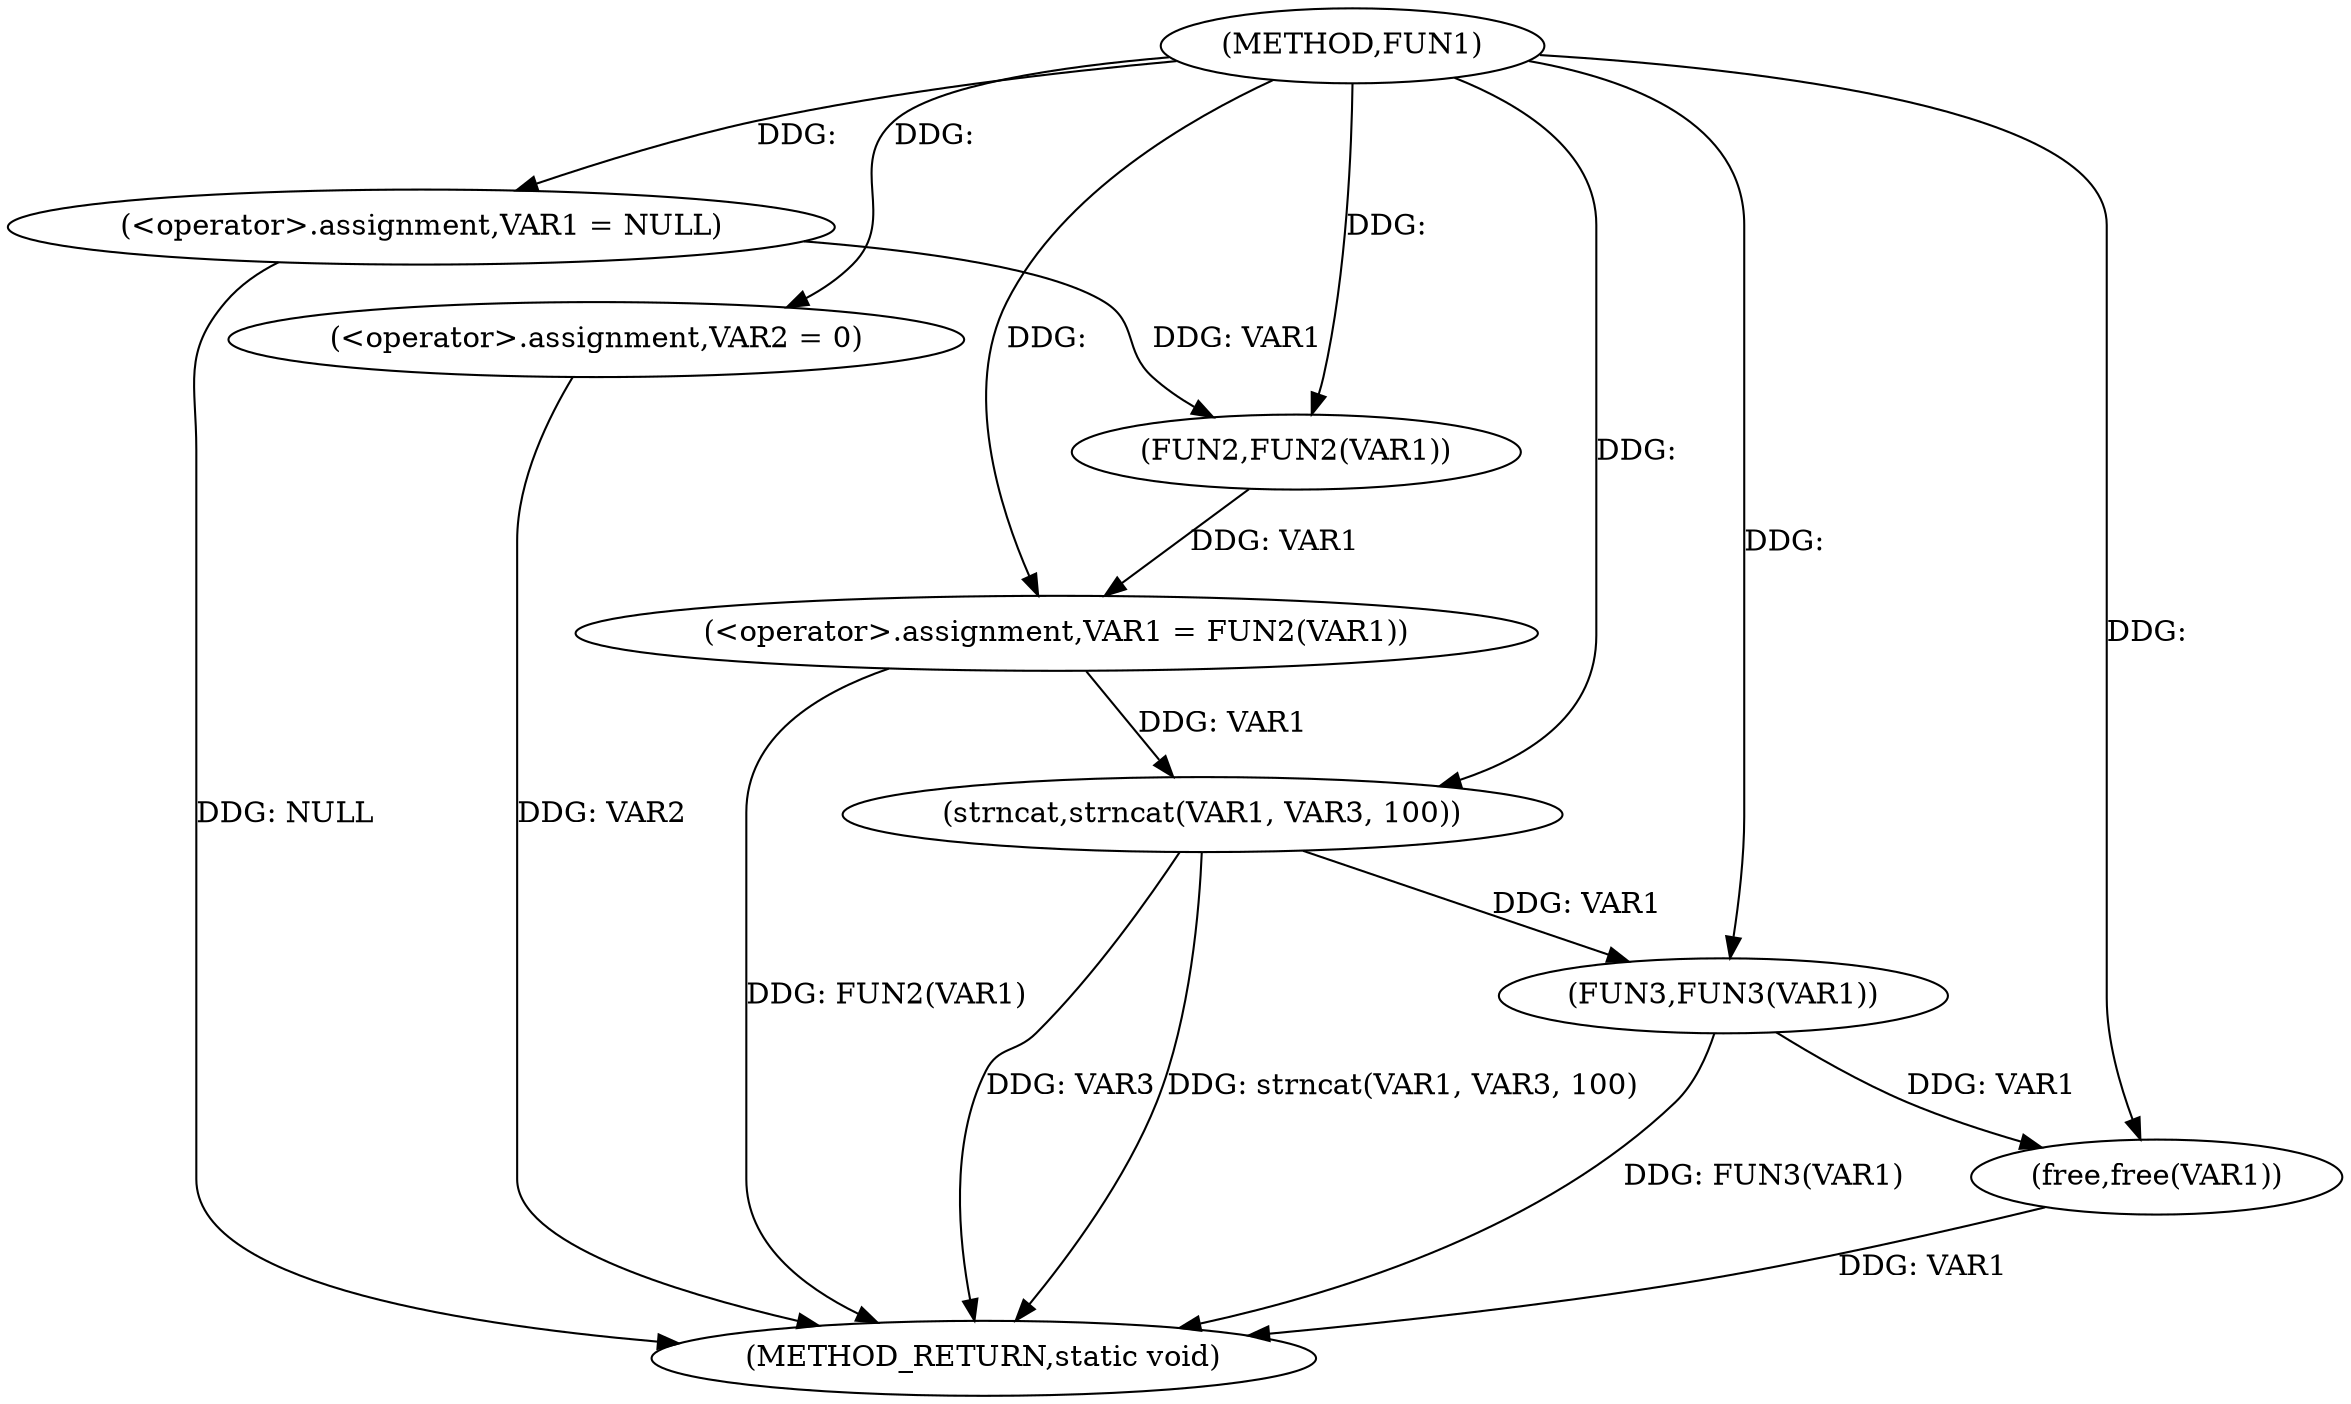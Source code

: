 digraph FUN1 {  
"1000100" [label = "(METHOD,FUN1)" ]
"1000123" [label = "(METHOD_RETURN,static void)" ]
"1000103" [label = "(<operator>.assignment,VAR1 = NULL)" ]
"1000106" [label = "(<operator>.assignment,VAR2 = 0)" ]
"1000109" [label = "(<operator>.assignment,VAR1 = FUN2(VAR1))" ]
"1000111" [label = "(FUN2,FUN2(VAR1))" ]
"1000115" [label = "(strncat,strncat(VAR1, VAR3, 100))" ]
"1000119" [label = "(FUN3,FUN3(VAR1))" ]
"1000121" [label = "(free,free(VAR1))" ]
  "1000115" -> "1000123"  [ label = "DDG: VAR3"] 
  "1000106" -> "1000123"  [ label = "DDG: VAR2"] 
  "1000103" -> "1000123"  [ label = "DDG: NULL"] 
  "1000121" -> "1000123"  [ label = "DDG: VAR1"] 
  "1000119" -> "1000123"  [ label = "DDG: FUN3(VAR1)"] 
  "1000109" -> "1000123"  [ label = "DDG: FUN2(VAR1)"] 
  "1000115" -> "1000123"  [ label = "DDG: strncat(VAR1, VAR3, 100)"] 
  "1000100" -> "1000103"  [ label = "DDG: "] 
  "1000100" -> "1000106"  [ label = "DDG: "] 
  "1000111" -> "1000109"  [ label = "DDG: VAR1"] 
  "1000100" -> "1000109"  [ label = "DDG: "] 
  "1000103" -> "1000111"  [ label = "DDG: VAR1"] 
  "1000100" -> "1000111"  [ label = "DDG: "] 
  "1000109" -> "1000115"  [ label = "DDG: VAR1"] 
  "1000100" -> "1000115"  [ label = "DDG: "] 
  "1000115" -> "1000119"  [ label = "DDG: VAR1"] 
  "1000100" -> "1000119"  [ label = "DDG: "] 
  "1000119" -> "1000121"  [ label = "DDG: VAR1"] 
  "1000100" -> "1000121"  [ label = "DDG: "] 
}
